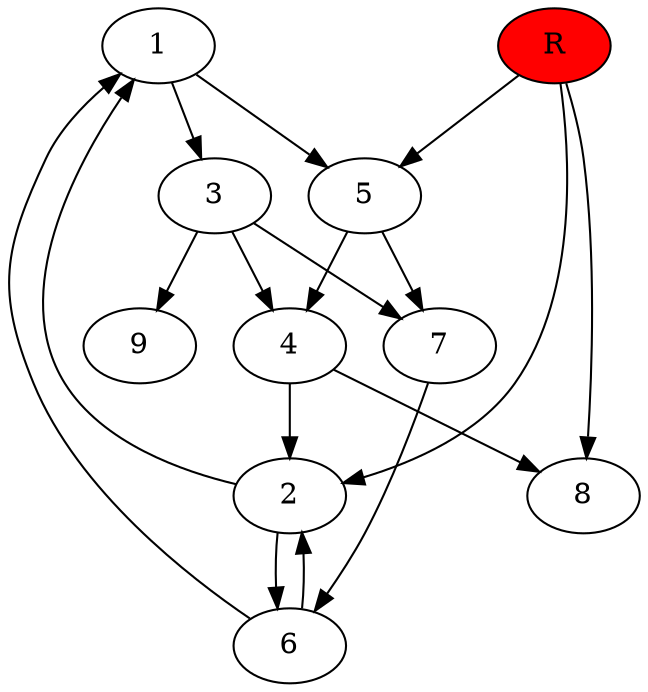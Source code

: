 digraph prb28098 {
	1
	2
	3
	4
	5
	6
	7
	8
	R [fillcolor="#ff0000" style=filled]
	1 -> 3
	1 -> 5
	2 -> 1
	2 -> 6
	3 -> 4
	3 -> 7
	3 -> 9
	4 -> 2
	4 -> 8
	5 -> 4
	5 -> 7
	6 -> 1
	6 -> 2
	7 -> 6
	R -> 2
	R -> 5
	R -> 8
}
